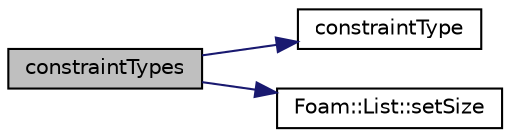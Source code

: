 digraph "constraintTypes"
{
  bgcolor="transparent";
  edge [fontname="Helvetica",fontsize="10",labelfontname="Helvetica",labelfontsize="10"];
  node [fontname="Helvetica",fontsize="10",shape=record];
  rankdir="LR";
  Node492 [label="constraintTypes",height=0.2,width=0.4,color="black", fillcolor="grey75", style="filled", fontcolor="black"];
  Node492 -> Node493 [color="midnightblue",fontsize="10",style="solid",fontname="Helvetica"];
  Node493 [label="constraintType",height=0.2,width=0.4,color="black",URL="$a23693.html#a94d41891ba1cc56cdc7b1b2e76107c02",tooltip="Return true if the given type is a constraint type. "];
  Node492 -> Node494 [color="midnightblue",fontsize="10",style="solid",fontname="Helvetica"];
  Node494 [label="Foam::List::setSize",height=0.2,width=0.4,color="black",URL="$a26833.html#aedb985ffeaf1bdbfeccc2a8730405703",tooltip="Reset size of List. "];
}
